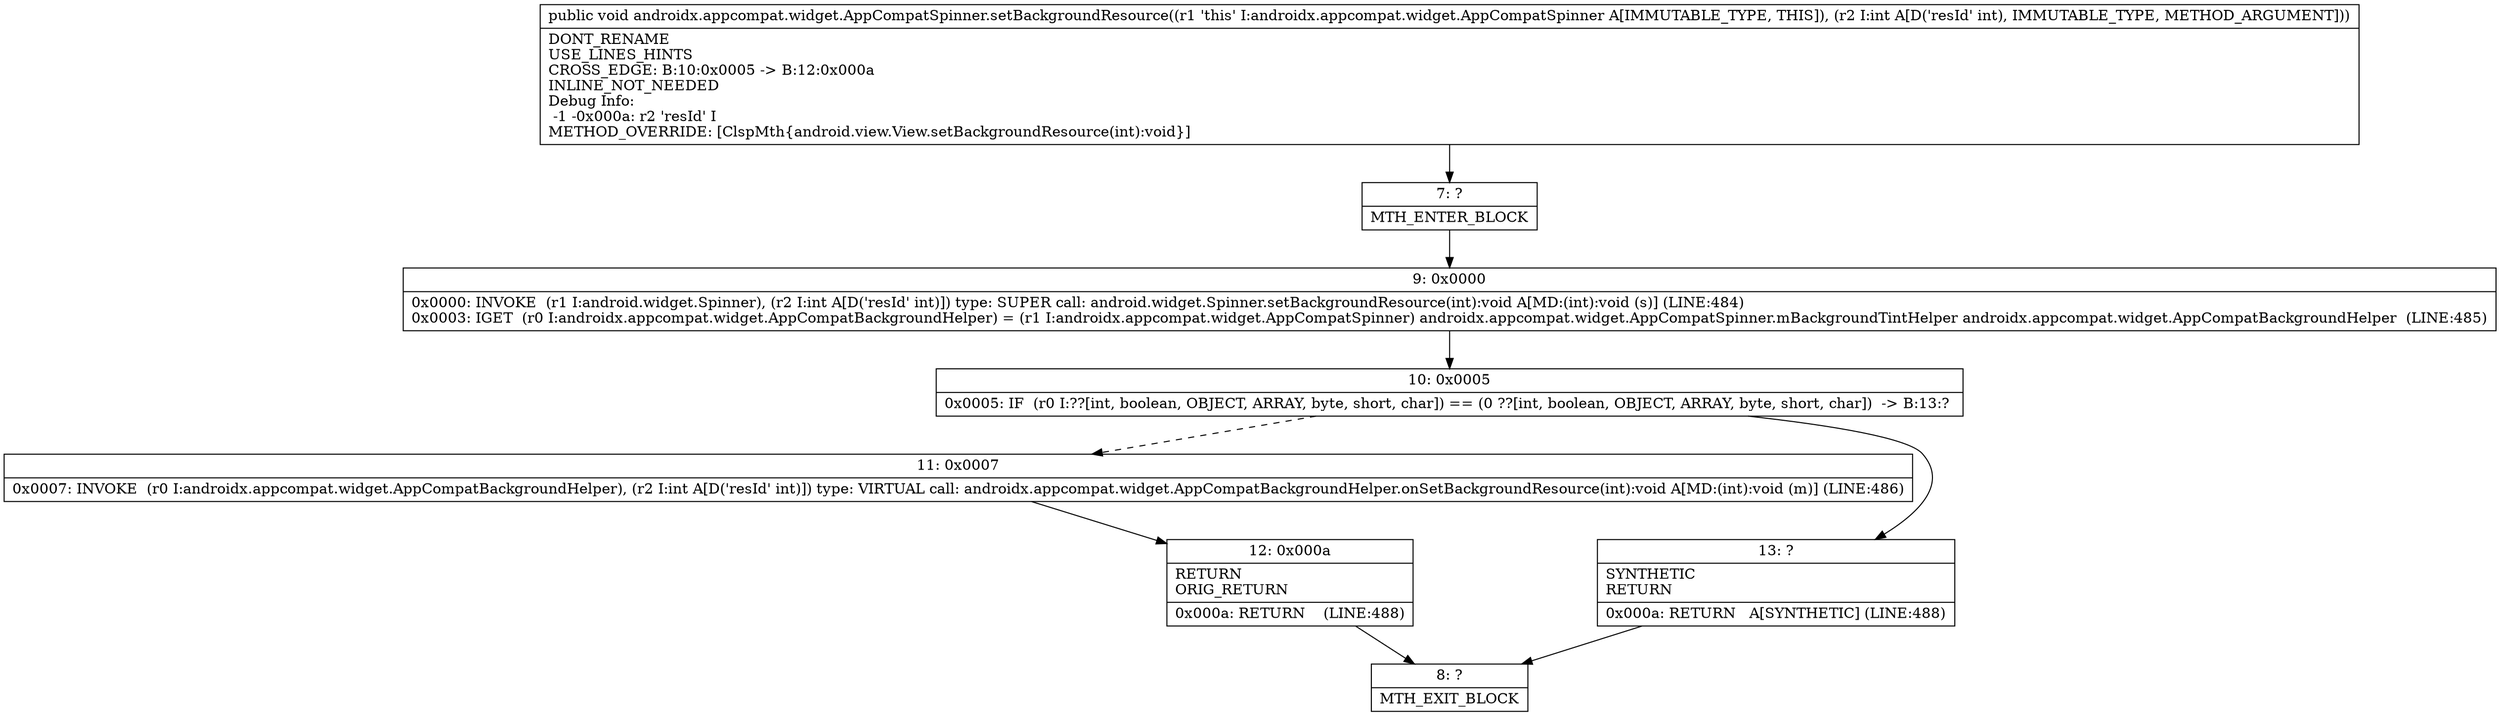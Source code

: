 digraph "CFG forandroidx.appcompat.widget.AppCompatSpinner.setBackgroundResource(I)V" {
Node_7 [shape=record,label="{7\:\ ?|MTH_ENTER_BLOCK\l}"];
Node_9 [shape=record,label="{9\:\ 0x0000|0x0000: INVOKE  (r1 I:android.widget.Spinner), (r2 I:int A[D('resId' int)]) type: SUPER call: android.widget.Spinner.setBackgroundResource(int):void A[MD:(int):void (s)] (LINE:484)\l0x0003: IGET  (r0 I:androidx.appcompat.widget.AppCompatBackgroundHelper) = (r1 I:androidx.appcompat.widget.AppCompatSpinner) androidx.appcompat.widget.AppCompatSpinner.mBackgroundTintHelper androidx.appcompat.widget.AppCompatBackgroundHelper  (LINE:485)\l}"];
Node_10 [shape=record,label="{10\:\ 0x0005|0x0005: IF  (r0 I:??[int, boolean, OBJECT, ARRAY, byte, short, char]) == (0 ??[int, boolean, OBJECT, ARRAY, byte, short, char])  \-\> B:13:? \l}"];
Node_11 [shape=record,label="{11\:\ 0x0007|0x0007: INVOKE  (r0 I:androidx.appcompat.widget.AppCompatBackgroundHelper), (r2 I:int A[D('resId' int)]) type: VIRTUAL call: androidx.appcompat.widget.AppCompatBackgroundHelper.onSetBackgroundResource(int):void A[MD:(int):void (m)] (LINE:486)\l}"];
Node_12 [shape=record,label="{12\:\ 0x000a|RETURN\lORIG_RETURN\l|0x000a: RETURN    (LINE:488)\l}"];
Node_8 [shape=record,label="{8\:\ ?|MTH_EXIT_BLOCK\l}"];
Node_13 [shape=record,label="{13\:\ ?|SYNTHETIC\lRETURN\l|0x000a: RETURN   A[SYNTHETIC] (LINE:488)\l}"];
MethodNode[shape=record,label="{public void androidx.appcompat.widget.AppCompatSpinner.setBackgroundResource((r1 'this' I:androidx.appcompat.widget.AppCompatSpinner A[IMMUTABLE_TYPE, THIS]), (r2 I:int A[D('resId' int), IMMUTABLE_TYPE, METHOD_ARGUMENT]))  | DONT_RENAME\lUSE_LINES_HINTS\lCROSS_EDGE: B:10:0x0005 \-\> B:12:0x000a\lINLINE_NOT_NEEDED\lDebug Info:\l  \-1 \-0x000a: r2 'resId' I\lMETHOD_OVERRIDE: [ClspMth\{android.view.View.setBackgroundResource(int):void\}]\l}"];
MethodNode -> Node_7;Node_7 -> Node_9;
Node_9 -> Node_10;
Node_10 -> Node_11[style=dashed];
Node_10 -> Node_13;
Node_11 -> Node_12;
Node_12 -> Node_8;
Node_13 -> Node_8;
}

